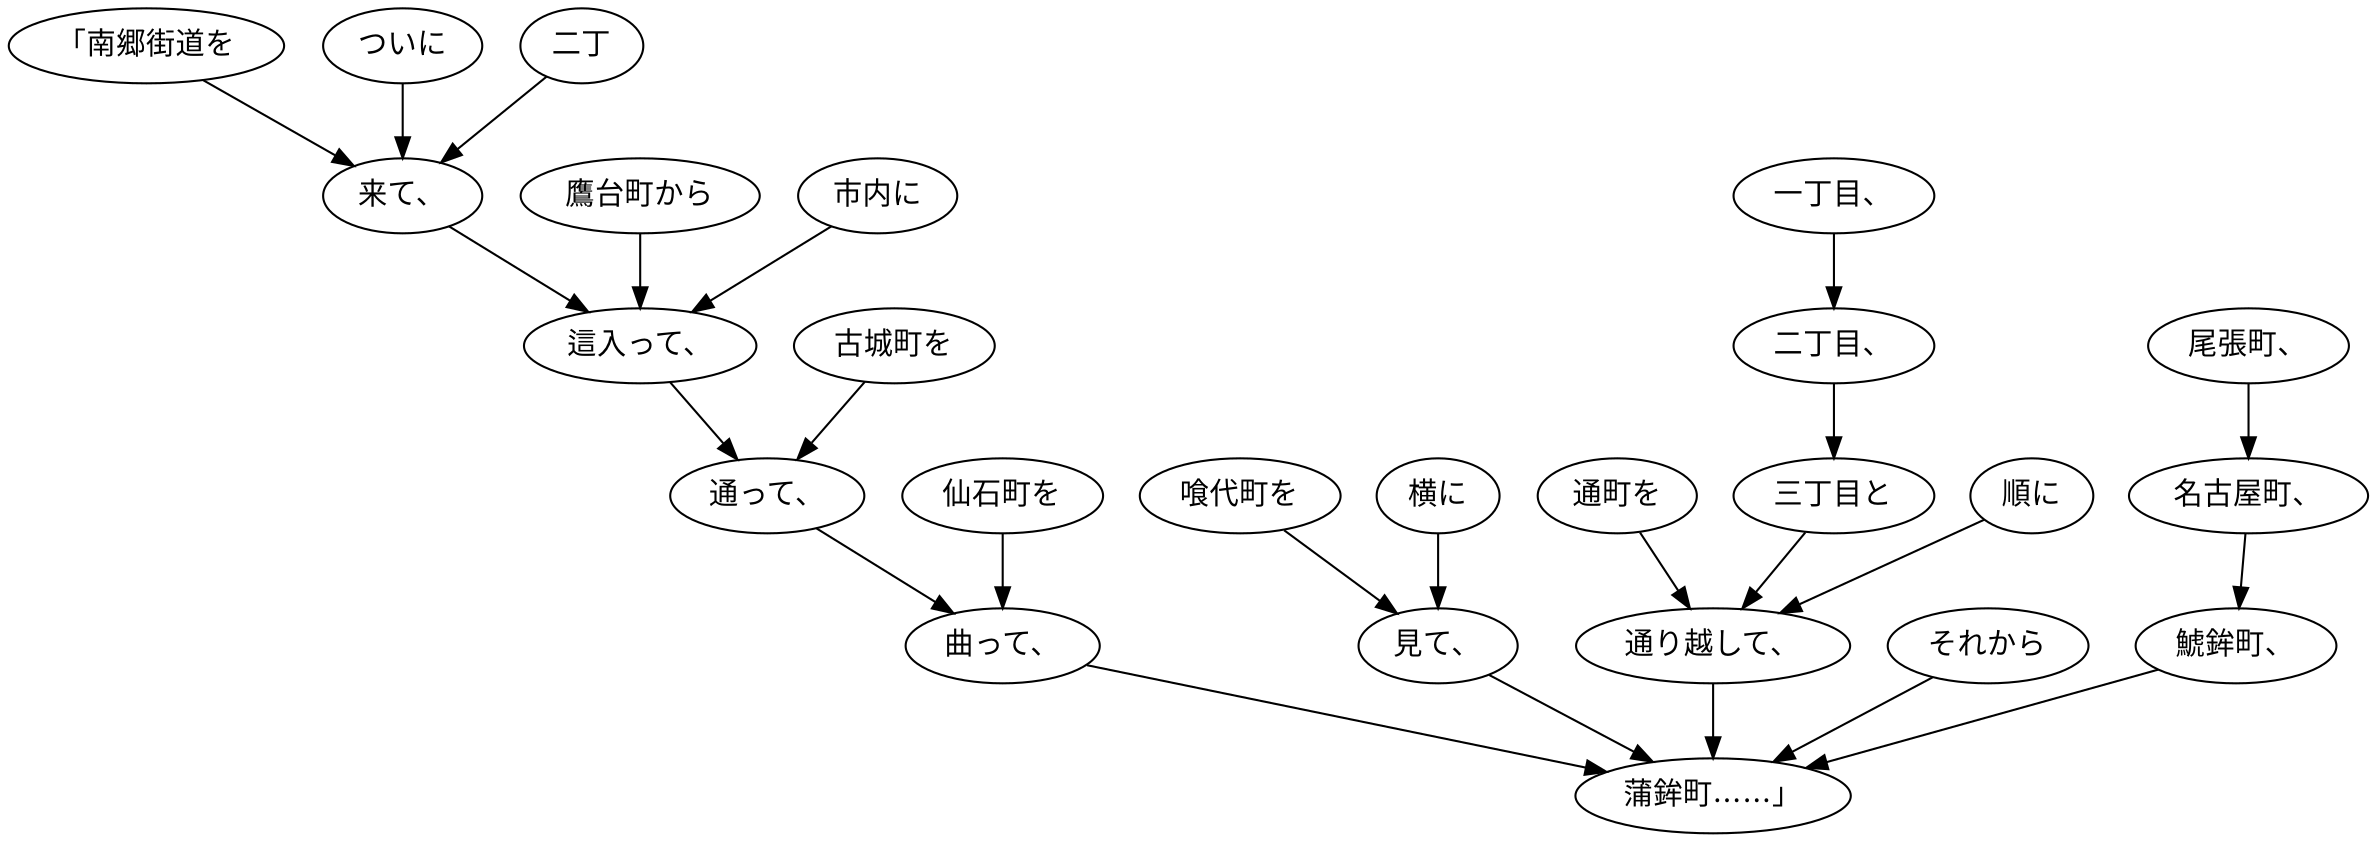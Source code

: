 digraph graph8021 {
	node0 [label="「南郷街道を"];
	node1 [label="ついに"];
	node2 [label="二丁"];
	node3 [label="来て、"];
	node4 [label="鷹台町から"];
	node5 [label="市内に"];
	node6 [label="這入って、"];
	node7 [label="古城町を"];
	node8 [label="通って、"];
	node9 [label="仙石町を"];
	node10 [label="曲って、"];
	node11 [label="喰代町を"];
	node12 [label="横に"];
	node13 [label="見て、"];
	node14 [label="通町を"];
	node15 [label="一丁目、"];
	node16 [label="二丁目、"];
	node17 [label="三丁目と"];
	node18 [label="順に"];
	node19 [label="通り越して、"];
	node20 [label="それから"];
	node21 [label="尾張町、"];
	node22 [label="名古屋町、"];
	node23 [label="鯱鉾町、"];
	node24 [label="蒲鉾町……」"];
	node0 -> node3;
	node1 -> node3;
	node2 -> node3;
	node3 -> node6;
	node4 -> node6;
	node5 -> node6;
	node6 -> node8;
	node7 -> node8;
	node8 -> node10;
	node9 -> node10;
	node10 -> node24;
	node11 -> node13;
	node12 -> node13;
	node13 -> node24;
	node14 -> node19;
	node15 -> node16;
	node16 -> node17;
	node17 -> node19;
	node18 -> node19;
	node19 -> node24;
	node20 -> node24;
	node21 -> node22;
	node22 -> node23;
	node23 -> node24;
}
